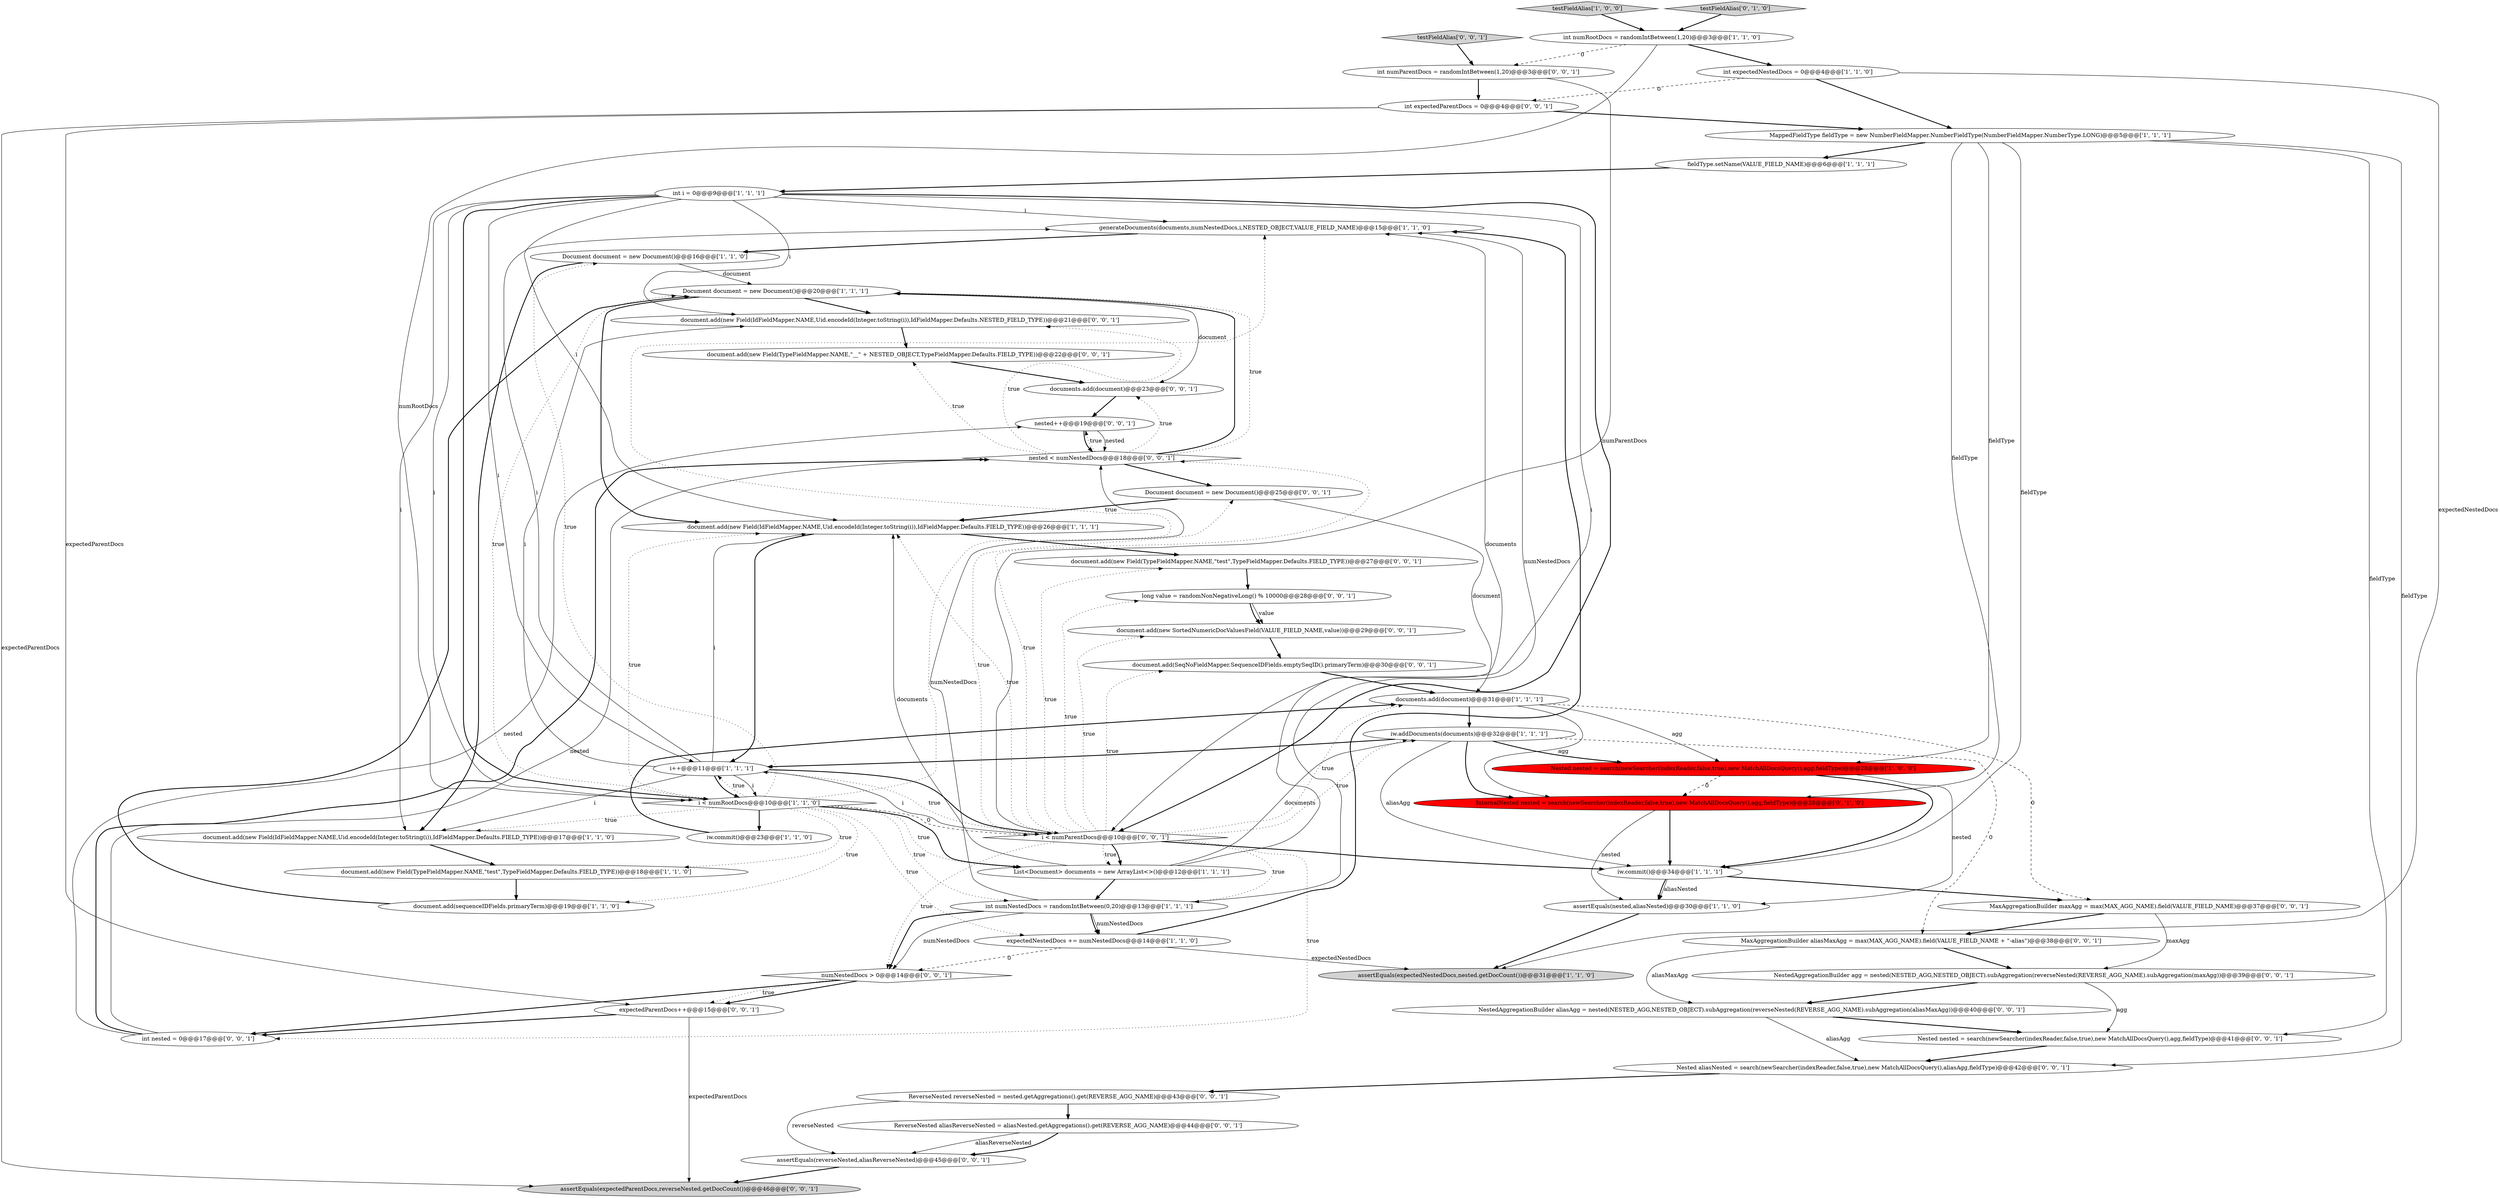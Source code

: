 digraph {
17 [style = filled, label = "int i = 0@@@9@@@['1', '1', '1']", fillcolor = white, shape = ellipse image = "AAA0AAABBB1BBB"];
2 [style = filled, label = "generateDocuments(documents,numNestedDocs,i,NESTED_OBJECT,VALUE_FIELD_NAME)@@@15@@@['1', '1', '0']", fillcolor = white, shape = ellipse image = "AAA0AAABBB1BBB"];
49 [style = filled, label = "assertEquals(reverseNested,aliasReverseNested)@@@45@@@['0', '0', '1']", fillcolor = white, shape = ellipse image = "AAA0AAABBB3BBB"];
0 [style = filled, label = "document.add(new Field(TypeFieldMapper.NAME,\"test\",TypeFieldMapper.Defaults.FIELD_TYPE))@@@18@@@['1', '1', '0']", fillcolor = white, shape = ellipse image = "AAA0AAABBB1BBB"];
10 [style = filled, label = "Document document = new Document()@@@20@@@['1', '1', '1']", fillcolor = white, shape = ellipse image = "AAA0AAABBB1BBB"];
12 [style = filled, label = "document.add(sequenceIDFields.primaryTerm)@@@19@@@['1', '1', '0']", fillcolor = white, shape = ellipse image = "AAA0AAABBB1BBB"];
15 [style = filled, label = "iw.commit()@@@23@@@['1', '1', '0']", fillcolor = white, shape = ellipse image = "AAA0AAABBB1BBB"];
23 [style = filled, label = "expectedNestedDocs += numNestedDocs@@@14@@@['1', '1', '0']", fillcolor = white, shape = ellipse image = "AAA0AAABBB1BBB"];
35 [style = filled, label = "ReverseNested aliasReverseNested = aliasNested.getAggregations().get(REVERSE_AGG_NAME)@@@44@@@['0', '0', '1']", fillcolor = white, shape = ellipse image = "AAA0AAABBB3BBB"];
3 [style = filled, label = "List<Document> documents = new ArrayList<>()@@@12@@@['1', '1', '1']", fillcolor = white, shape = ellipse image = "AAA0AAABBB1BBB"];
27 [style = filled, label = "document.add(SeqNoFieldMapper.SequenceIDFields.emptySeqID().primaryTerm)@@@30@@@['0', '0', '1']", fillcolor = white, shape = ellipse image = "AAA0AAABBB3BBB"];
20 [style = filled, label = "int numNestedDocs = randomIntBetween(0,20)@@@13@@@['1', '1', '1']", fillcolor = white, shape = ellipse image = "AAA0AAABBB1BBB"];
18 [style = filled, label = "testFieldAlias['1', '0', '0']", fillcolor = lightgray, shape = diamond image = "AAA0AAABBB1BBB"];
6 [style = filled, label = "i < numRootDocs@@@10@@@['1', '1', '0']", fillcolor = white, shape = diamond image = "AAA0AAABBB1BBB"];
26 [style = filled, label = "testFieldAlias['0', '1', '0']", fillcolor = lightgray, shape = diamond image = "AAA0AAABBB2BBB"];
25 [style = filled, label = "InternalNested nested = search(newSearcher(indexReader,false,true),new MatchAllDocsQuery(),agg,fieldType)@@@28@@@['0', '1', '0']", fillcolor = red, shape = ellipse image = "AAA1AAABBB2BBB"];
39 [style = filled, label = "assertEquals(expectedParentDocs,reverseNested.getDocCount())@@@46@@@['0', '0', '1']", fillcolor = lightgray, shape = ellipse image = "AAA0AAABBB3BBB"];
4 [style = filled, label = "fieldType.setName(VALUE_FIELD_NAME)@@@6@@@['1', '1', '1']", fillcolor = white, shape = ellipse image = "AAA0AAABBB1BBB"];
53 [style = filled, label = "document.add(new SortedNumericDocValuesField(VALUE_FIELD_NAME,value))@@@29@@@['0', '0', '1']", fillcolor = white, shape = ellipse image = "AAA0AAABBB3BBB"];
28 [style = filled, label = "Nested aliasNested = search(newSearcher(indexReader,false,true),new MatchAllDocsQuery(),aliasAgg,fieldType)@@@42@@@['0', '0', '1']", fillcolor = white, shape = ellipse image = "AAA0AAABBB3BBB"];
48 [style = filled, label = "testFieldAlias['0', '0', '1']", fillcolor = lightgray, shape = diamond image = "AAA0AAABBB3BBB"];
31 [style = filled, label = "document.add(new Field(TypeFieldMapper.NAME,\"__\" + NESTED_OBJECT,TypeFieldMapper.Defaults.FIELD_TYPE))@@@22@@@['0', '0', '1']", fillcolor = white, shape = ellipse image = "AAA0AAABBB3BBB"];
1 [style = filled, label = "int numRootDocs = randomIntBetween(1,20)@@@3@@@['1', '1', '0']", fillcolor = white, shape = ellipse image = "AAA0AAABBB1BBB"];
8 [style = filled, label = "document.add(new Field(IdFieldMapper.NAME,Uid.encodeId(Integer.toString(i)),IdFieldMapper.Defaults.FIELD_TYPE))@@@17@@@['1', '1', '0']", fillcolor = white, shape = ellipse image = "AAA0AAABBB1BBB"];
44 [style = filled, label = "int expectedParentDocs = 0@@@4@@@['0', '0', '1']", fillcolor = white, shape = ellipse image = "AAA0AAABBB3BBB"];
5 [style = filled, label = "Document document = new Document()@@@16@@@['1', '1', '0']", fillcolor = white, shape = ellipse image = "AAA0AAABBB1BBB"];
37 [style = filled, label = "Document document = new Document()@@@25@@@['0', '0', '1']", fillcolor = white, shape = ellipse image = "AAA0AAABBB3BBB"];
29 [style = filled, label = "document.add(new Field(IdFieldMapper.NAME,Uid.encodeId(Integer.toString(i)),IdFieldMapper.Defaults.NESTED_FIELD_TYPE))@@@21@@@['0', '0', '1']", fillcolor = white, shape = ellipse image = "AAA0AAABBB3BBB"];
42 [style = filled, label = "MaxAggregationBuilder aliasMaxAgg = max(MAX_AGG_NAME).field(VALUE_FIELD_NAME + \"-alias\")@@@38@@@['0', '0', '1']", fillcolor = white, shape = ellipse image = "AAA0AAABBB3BBB"];
34 [style = filled, label = "NestedAggregationBuilder aliasAgg = nested(NESTED_AGG,NESTED_OBJECT).subAggregation(reverseNested(REVERSE_AGG_NAME).subAggregation(aliasMaxAgg))@@@40@@@['0', '0', '1']", fillcolor = white, shape = ellipse image = "AAA0AAABBB3BBB"];
47 [style = filled, label = "i < numParentDocs@@@10@@@['0', '0', '1']", fillcolor = white, shape = diamond image = "AAA0AAABBB3BBB"];
21 [style = filled, label = "assertEquals(expectedNestedDocs,nested.getDocCount())@@@31@@@['1', '1', '0']", fillcolor = lightgray, shape = ellipse image = "AAA0AAABBB1BBB"];
38 [style = filled, label = "NestedAggregationBuilder agg = nested(NESTED_AGG,NESTED_OBJECT).subAggregation(reverseNested(REVERSE_AGG_NAME).subAggregation(maxAgg))@@@39@@@['0', '0', '1']", fillcolor = white, shape = ellipse image = "AAA0AAABBB3BBB"];
13 [style = filled, label = "document.add(new Field(IdFieldMapper.NAME,Uid.encodeId(Integer.toString(i)),IdFieldMapper.Defaults.FIELD_TYPE))@@@26@@@['1', '1', '1']", fillcolor = white, shape = ellipse image = "AAA0AAABBB1BBB"];
36 [style = filled, label = "document.add(new Field(TypeFieldMapper.NAME,\"test\",TypeFieldMapper.Defaults.FIELD_TYPE))@@@27@@@['0', '0', '1']", fillcolor = white, shape = ellipse image = "AAA0AAABBB3BBB"];
46 [style = filled, label = "documents.add(document)@@@23@@@['0', '0', '1']", fillcolor = white, shape = ellipse image = "AAA0AAABBB3BBB"];
51 [style = filled, label = "MaxAggregationBuilder maxAgg = max(MAX_AGG_NAME).field(VALUE_FIELD_NAME)@@@37@@@['0', '0', '1']", fillcolor = white, shape = ellipse image = "AAA0AAABBB3BBB"];
7 [style = filled, label = "iw.commit()@@@34@@@['1', '1', '1']", fillcolor = white, shape = ellipse image = "AAA0AAABBB1BBB"];
14 [style = filled, label = "Nested nested = search(newSearcher(indexReader,false,true),new MatchAllDocsQuery(),agg,fieldType)@@@28@@@['1', '0', '0']", fillcolor = red, shape = ellipse image = "AAA1AAABBB1BBB"];
24 [style = filled, label = "iw.addDocuments(documents)@@@32@@@['1', '1', '1']", fillcolor = white, shape = ellipse image = "AAA0AAABBB1BBB"];
33 [style = filled, label = "int numParentDocs = randomIntBetween(1,20)@@@3@@@['0', '0', '1']", fillcolor = white, shape = ellipse image = "AAA0AAABBB3BBB"];
52 [style = filled, label = "numNestedDocs > 0@@@14@@@['0', '0', '1']", fillcolor = white, shape = diamond image = "AAA0AAABBB3BBB"];
19 [style = filled, label = "assertEquals(nested,aliasNested)@@@30@@@['1', '1', '0']", fillcolor = white, shape = ellipse image = "AAA0AAABBB1BBB"];
22 [style = filled, label = "i++@@@11@@@['1', '1', '1']", fillcolor = white, shape = ellipse image = "AAA0AAABBB1BBB"];
50 [style = filled, label = "long value = randomNonNegativeLong() % 10000@@@28@@@['0', '0', '1']", fillcolor = white, shape = ellipse image = "AAA0AAABBB3BBB"];
40 [style = filled, label = "expectedParentDocs++@@@15@@@['0', '0', '1']", fillcolor = white, shape = ellipse image = "AAA0AAABBB3BBB"];
16 [style = filled, label = "documents.add(document)@@@31@@@['1', '1', '1']", fillcolor = white, shape = ellipse image = "AAA0AAABBB1BBB"];
41 [style = filled, label = "ReverseNested reverseNested = nested.getAggregations().get(REVERSE_AGG_NAME)@@@43@@@['0', '0', '1']", fillcolor = white, shape = ellipse image = "AAA0AAABBB3BBB"];
11 [style = filled, label = "MappedFieldType fieldType = new NumberFieldMapper.NumberFieldType(NumberFieldMapper.NumberType.LONG)@@@5@@@['1', '1', '1']", fillcolor = white, shape = ellipse image = "AAA0AAABBB1BBB"];
30 [style = filled, label = "nested++@@@19@@@['0', '0', '1']", fillcolor = white, shape = ellipse image = "AAA0AAABBB3BBB"];
45 [style = filled, label = "int nested = 0@@@17@@@['0', '0', '1']", fillcolor = white, shape = ellipse image = "AAA0AAABBB3BBB"];
43 [style = filled, label = "nested < numNestedDocs@@@18@@@['0', '0', '1']", fillcolor = white, shape = diamond image = "AAA0AAABBB3BBB"];
32 [style = filled, label = "Nested nested = search(newSearcher(indexReader,false,true),new MatchAllDocsQuery(),agg,fieldType)@@@41@@@['0', '0', '1']", fillcolor = white, shape = ellipse image = "AAA0AAABBB3BBB"];
9 [style = filled, label = "int expectedNestedDocs = 0@@@4@@@['1', '1', '0']", fillcolor = white, shape = ellipse image = "AAA0AAABBB1BBB"];
6->3 [style = bold, label=""];
17->47 [style = solid, label="i"];
9->11 [style = bold, label=""];
23->21 [style = solid, label="expectedNestedDocs"];
47->7 [style = bold, label=""];
14->25 [style = dashed, label="0"];
3->24 [style = solid, label="documents"];
35->49 [style = solid, label="aliasReverseNested"];
17->8 [style = solid, label="i"];
47->37 [style = dotted, label="true"];
47->53 [style = dotted, label="true"];
30->43 [style = solid, label="nested"];
24->42 [style = dashed, label="0"];
14->7 [style = bold, label=""];
8->0 [style = bold, label=""];
53->27 [style = bold, label=""];
17->22 [style = solid, label="i"];
47->52 [style = dotted, label="true"];
22->47 [style = solid, label="i"];
23->52 [style = dashed, label="0"];
12->10 [style = bold, label=""];
49->39 [style = bold, label=""];
45->43 [style = bold, label=""];
22->47 [style = bold, label=""];
13->36 [style = bold, label=""];
43->46 [style = dotted, label="true"];
34->32 [style = bold, label=""];
13->22 [style = bold, label=""];
31->46 [style = bold, label=""];
6->0 [style = dotted, label="true"];
6->3 [style = dotted, label="true"];
33->44 [style = bold, label=""];
33->47 [style = solid, label="numParentDocs"];
6->47 [style = dashed, label="0"];
6->13 [style = dotted, label="true"];
26->1 [style = bold, label=""];
25->19 [style = solid, label="nested"];
52->45 [style = bold, label=""];
22->2 [style = solid, label="i"];
20->23 [style = solid, label="numNestedDocs"];
14->19 [style = solid, label="nested"];
20->52 [style = bold, label=""];
27->16 [style = bold, label=""];
25->7 [style = bold, label=""];
6->20 [style = dotted, label="true"];
16->51 [style = dashed, label="0"];
43->30 [style = dotted, label="true"];
47->3 [style = dotted, label="true"];
17->29 [style = solid, label="i"];
47->43 [style = dotted, label="true"];
7->51 [style = bold, label=""];
20->23 [style = bold, label=""];
11->28 [style = solid, label="fieldType"];
18->1 [style = bold, label=""];
48->33 [style = bold, label=""];
24->7 [style = solid, label="aliasAgg"];
47->36 [style = dotted, label="true"];
43->10 [style = bold, label=""];
22->29 [style = solid, label="i"];
36->50 [style = bold, label=""];
6->12 [style = dotted, label="true"];
51->42 [style = bold, label=""];
41->49 [style = solid, label="reverseNested"];
37->13 [style = bold, label=""];
51->38 [style = solid, label="maxAgg"];
42->38 [style = bold, label=""];
38->32 [style = solid, label="agg"];
22->6 [style = bold, label=""];
11->25 [style = solid, label="fieldType"];
34->28 [style = solid, label="aliasAgg"];
43->10 [style = dotted, label="true"];
1->33 [style = dashed, label="0"];
47->20 [style = dotted, label="true"];
20->2 [style = solid, label="numNestedDocs"];
47->3 [style = bold, label=""];
4->17 [style = bold, label=""];
45->30 [style = solid, label="nested"];
17->6 [style = bold, label=""];
50->53 [style = solid, label="value"];
30->43 [style = bold, label=""];
16->24 [style = bold, label=""];
0->12 [style = bold, label=""];
22->6 [style = solid, label="i"];
11->4 [style = bold, label=""];
35->49 [style = bold, label=""];
6->22 [style = dotted, label="true"];
5->10 [style = solid, label="document"];
11->7 [style = solid, label="fieldType"];
10->46 [style = solid, label="document"];
6->15 [style = bold, label=""];
1->9 [style = bold, label=""];
28->41 [style = bold, label=""];
40->39 [style = solid, label="expectedParentDocs"];
6->10 [style = dotted, label="true"];
3->2 [style = solid, label="documents"];
6->2 [style = dotted, label="true"];
46->30 [style = bold, label=""];
10->13 [style = bold, label=""];
17->13 [style = solid, label="i"];
47->22 [style = dotted, label="true"];
9->44 [style = dashed, label="0"];
6->8 [style = dotted, label="true"];
52->40 [style = bold, label=""];
24->25 [style = bold, label=""];
47->50 [style = dotted, label="true"];
38->34 [style = bold, label=""];
23->2 [style = bold, label=""];
11->14 [style = solid, label="fieldType"];
7->19 [style = bold, label=""];
44->39 [style = solid, label="expectedParentDocs"];
16->25 [style = solid, label="agg"];
44->40 [style = solid, label="expectedParentDocs"];
52->40 [style = dotted, label="true"];
2->5 [style = bold, label=""];
41->35 [style = bold, label=""];
19->21 [style = bold, label=""];
5->8 [style = bold, label=""];
37->16 [style = solid, label="document"];
1->6 [style = solid, label="numRootDocs"];
17->47 [style = bold, label=""];
22->13 [style = solid, label="i"];
29->31 [style = bold, label=""];
17->6 [style = solid, label="i"];
47->45 [style = dotted, label="true"];
6->23 [style = dotted, label="true"];
20->43 [style = solid, label="numNestedDocs"];
20->52 [style = solid, label="numNestedDocs"];
47->27 [style = dotted, label="true"];
43->37 [style = bold, label=""];
45->43 [style = solid, label="nested"];
15->16 [style = bold, label=""];
24->22 [style = bold, label=""];
43->29 [style = dotted, label="true"];
24->14 [style = bold, label=""];
16->14 [style = solid, label="agg"];
3->20 [style = bold, label=""];
42->34 [style = solid, label="aliasMaxAgg"];
10->29 [style = bold, label=""];
47->16 [style = dotted, label="true"];
9->21 [style = solid, label="expectedNestedDocs"];
7->19 [style = solid, label="aliasNested"];
44->11 [style = bold, label=""];
11->32 [style = solid, label="fieldType"];
43->31 [style = dotted, label="true"];
40->45 [style = bold, label=""];
3->13 [style = solid, label="documents"];
47->13 [style = dotted, label="true"];
17->2 [style = solid, label="i"];
32->28 [style = bold, label=""];
22->8 [style = solid, label="i"];
50->53 [style = bold, label=""];
47->24 [style = dotted, label="true"];
6->5 [style = dotted, label="true"];
}
